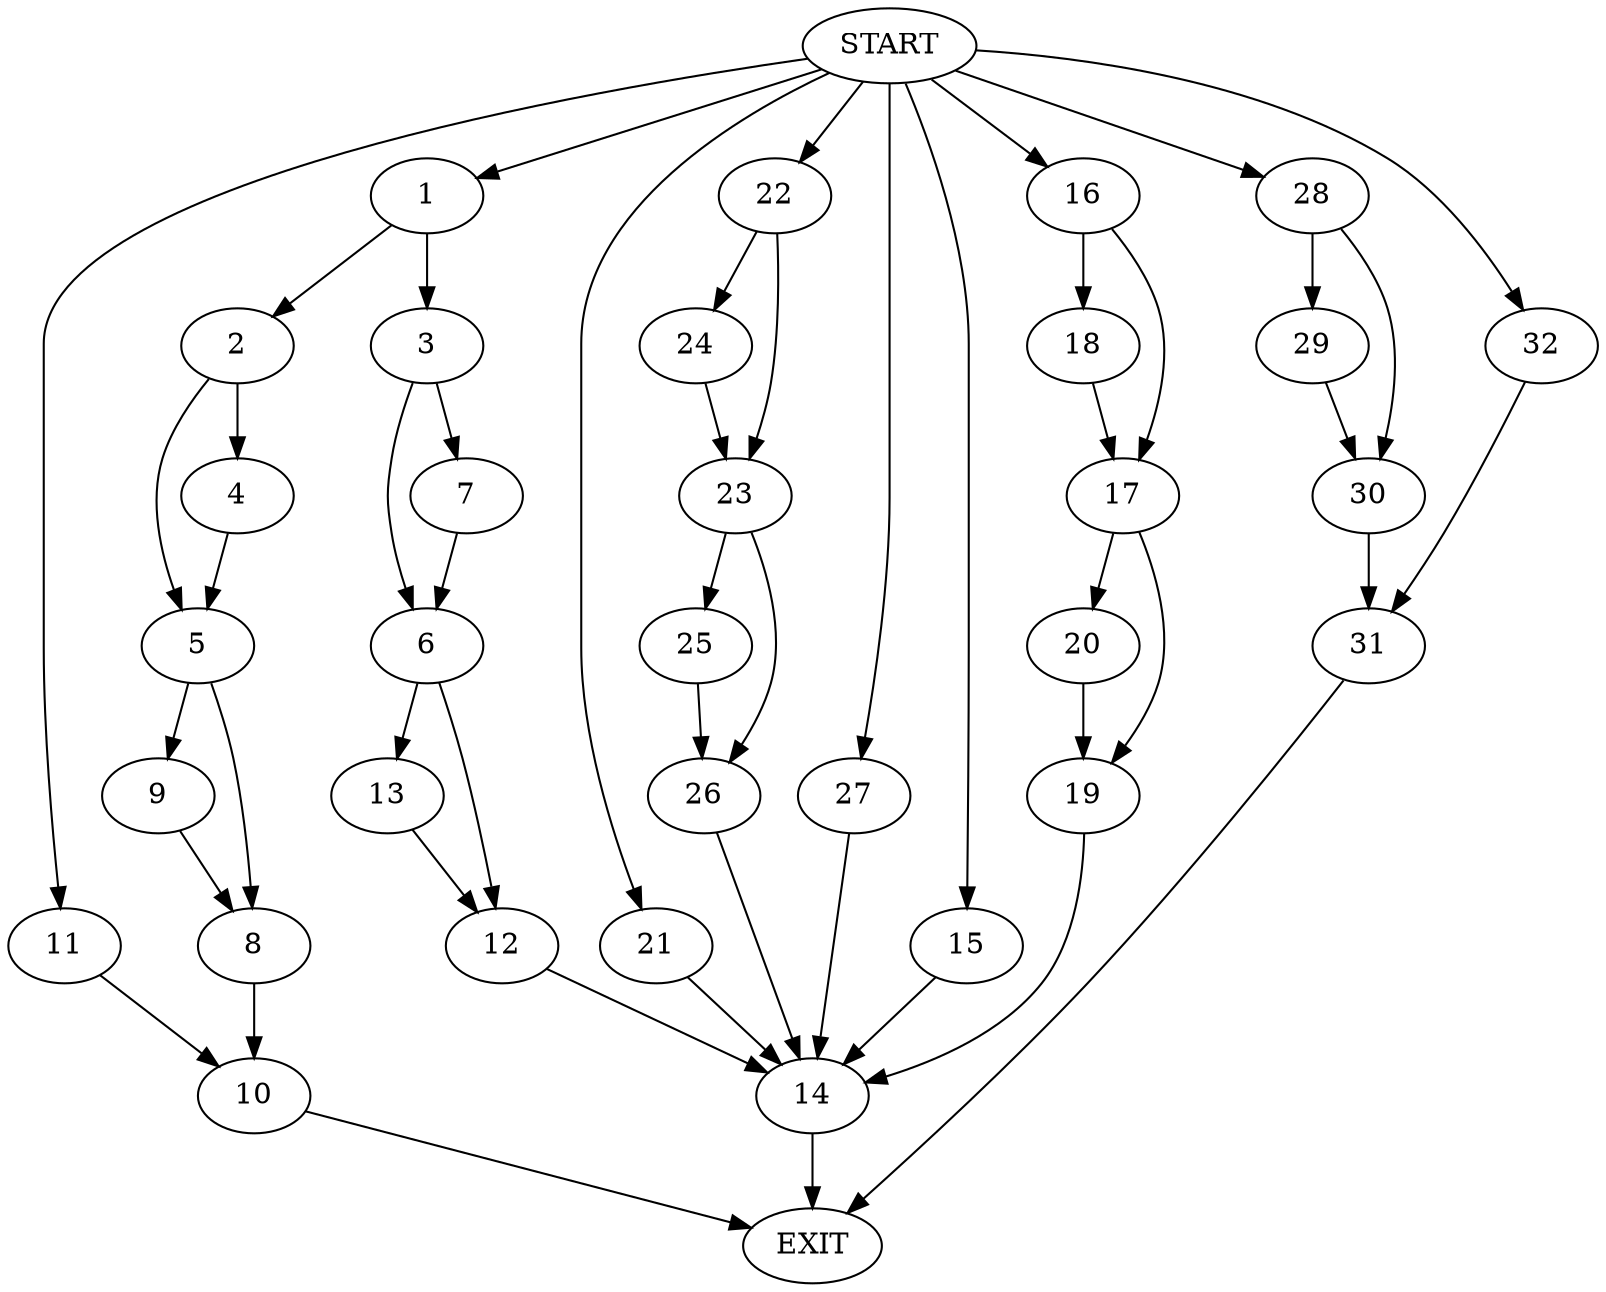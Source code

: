 digraph {
0 [label="START"]
33 [label="EXIT"]
0 -> 1
1 -> 2
1 -> 3
2 -> 4
2 -> 5
3 -> 6
3 -> 7
5 -> 8
5 -> 9
4 -> 5
9 -> 8
8 -> 10
10 -> 33
0 -> 11
11 -> 10
7 -> 6
6 -> 12
6 -> 13
12 -> 14
13 -> 12
14 -> 33
0 -> 15
15 -> 14
0 -> 16
16 -> 17
16 -> 18
18 -> 17
17 -> 19
17 -> 20
19 -> 14
20 -> 19
0 -> 21
21 -> 14
0 -> 22
22 -> 23
22 -> 24
24 -> 23
23 -> 25
23 -> 26
26 -> 14
25 -> 26
0 -> 27
27 -> 14
0 -> 28
28 -> 29
28 -> 30
29 -> 30
30 -> 31
31 -> 33
0 -> 32
32 -> 31
}
